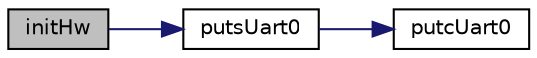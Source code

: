 digraph "initHw"
{
 // LATEX_PDF_SIZE
  edge [fontname="Helvetica",fontsize="10",labelfontname="Helvetica",labelfontsize="10"];
  node [fontname="Helvetica",fontsize="10",shape=record];
  rankdir="LR";
  Node24 [label="initHw",height=0.2,width=0.4,color="black", fillcolor="grey75", style="filled", fontcolor="black",tooltip="initHw()"];
  Node24 -> Node25 [color="midnightblue",fontsize="10",style="solid",fontname="Helvetica"];
  Node25 [label="putsUart0",height=0.2,width=0.4,color="black", fillcolor="white", style="filled",URL="$satej__matthew_8c.html#af4adb618930ee1a928705aec083cf726",tooltip="putsUart0(char* str)"];
  Node25 -> Node26 [color="midnightblue",fontsize="10",style="solid",fontname="Helvetica"];
  Node26 [label="putcUart0",height=0.2,width=0.4,color="black", fillcolor="white", style="filled",URL="$satej__matthew_8c.html#a27ebab6950bfb65d641dd04feb03906f",tooltip="putcUart0(char c)"];
}
